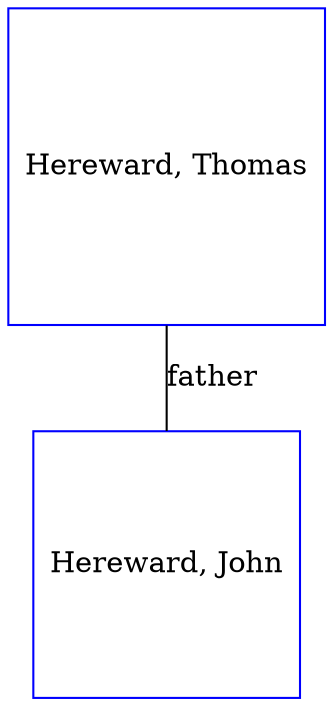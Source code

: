 digraph D {
    edge [dir=none];    node [shape=box];    "024213"   [label="Hereward, Thomas", shape=box, regular=1, color="blue"] ;
"024212"   [label="Hereward, John", shape=box, regular=1, color="blue"] ;
024213->024212 [label="father",arrowsize=0.0]; 
}
